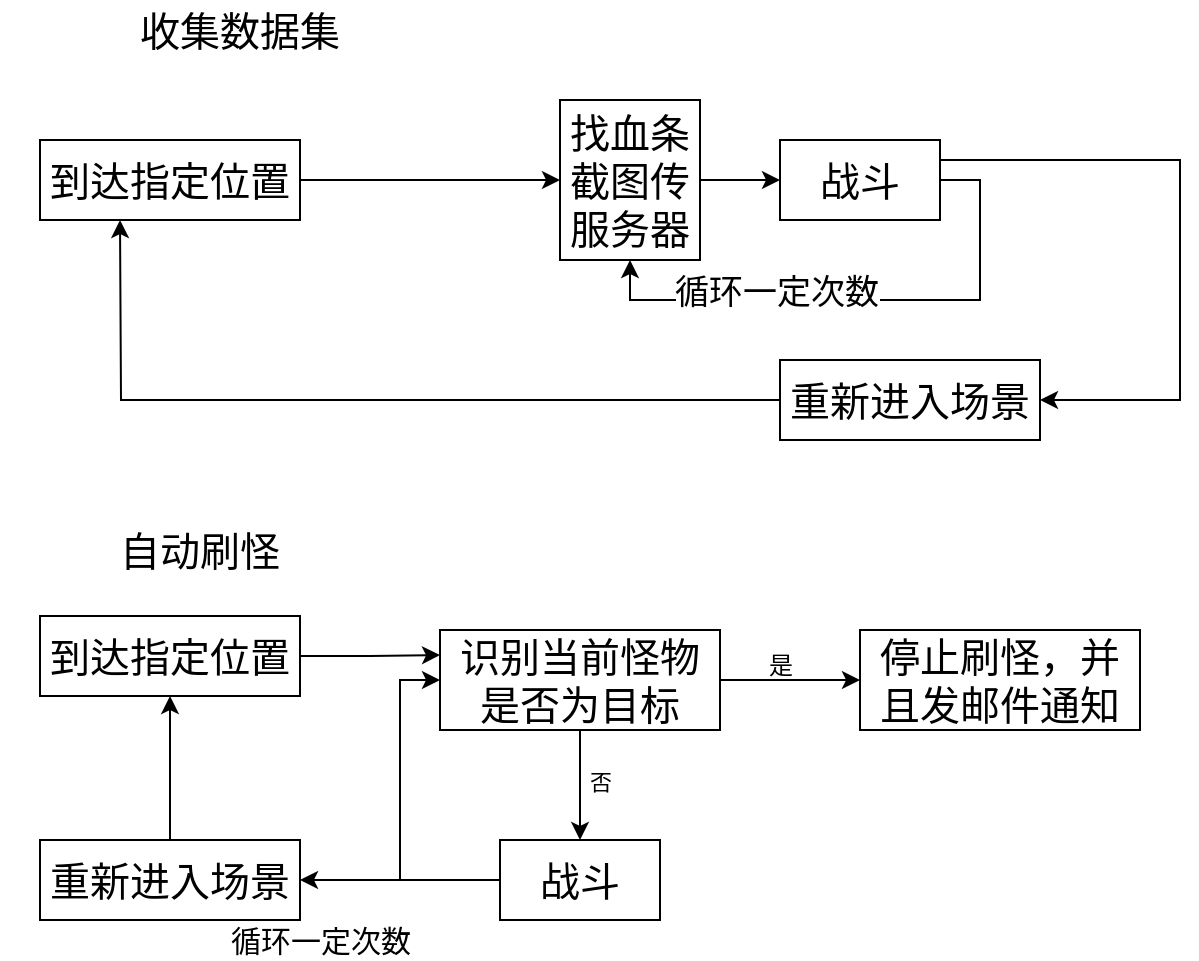 <mxfile version="26.0.16">
  <diagram name="第 1 页" id="NnoXjJgjK0HlXypN2feK">
    <mxGraphModel dx="1050" dy="1691" grid="1" gridSize="10" guides="1" tooltips="1" connect="1" arrows="1" fold="1" page="1" pageScale="1" pageWidth="827" pageHeight="1169" math="0" shadow="0">
      <root>
        <mxCell id="0" />
        <mxCell id="1" parent="0" />
        <mxCell id="cIEJ3m5f7yOJOoQ0Mt_8-11" value="&lt;font style=&quot;font-size: 20px;&quot;&gt;收集数据集&lt;/font&gt;" style="text;html=1;align=center;verticalAlign=middle;whiteSpace=wrap;rounded=0;" parent="1" vertex="1">
          <mxGeometry x="20" y="-1130" width="200" height="30" as="geometry" />
        </mxCell>
        <mxCell id="cIEJ3m5f7yOJOoQ0Mt_8-17" style="edgeStyle=orthogonalEdgeStyle;rounded=0;orthogonalLoop=1;jettySize=auto;html=1;exitX=1;exitY=0.5;exitDx=0;exitDy=0;entryX=0;entryY=0.5;entryDx=0;entryDy=0;" parent="1" source="cIEJ3m5f7yOJOoQ0Mt_8-14" target="cIEJ3m5f7yOJOoQ0Mt_8-16" edge="1">
          <mxGeometry relative="1" as="geometry" />
        </mxCell>
        <mxCell id="cIEJ3m5f7yOJOoQ0Mt_8-14" value="&lt;font style=&quot;font-size: 20px;&quot;&gt;到达指定位置&lt;/font&gt;" style="rounded=0;whiteSpace=wrap;html=1;" parent="1" vertex="1">
          <mxGeometry x="20" y="-1060" width="130" height="40" as="geometry" />
        </mxCell>
        <mxCell id="cIEJ3m5f7yOJOoQ0Mt_8-25" style="edgeStyle=orthogonalEdgeStyle;rounded=0;orthogonalLoop=1;jettySize=auto;html=1;" parent="1" source="cIEJ3m5f7yOJOoQ0Mt_8-16" target="cIEJ3m5f7yOJOoQ0Mt_8-24" edge="1">
          <mxGeometry relative="1" as="geometry" />
        </mxCell>
        <mxCell id="cIEJ3m5f7yOJOoQ0Mt_8-16" value="&lt;font style=&quot;font-size: 20px;&quot;&gt;找血条截图传服务器&lt;/font&gt;" style="rounded=0;whiteSpace=wrap;html=1;" parent="1" vertex="1">
          <mxGeometry x="280" y="-1080" width="70" height="80" as="geometry" />
        </mxCell>
        <mxCell id="GuBkaZRdTUr6qcF41wBS-6" style="edgeStyle=orthogonalEdgeStyle;rounded=0;orthogonalLoop=1;jettySize=auto;html=1;exitX=1;exitY=0.5;exitDx=0;exitDy=0;entryX=0.5;entryY=1;entryDx=0;entryDy=0;" edge="1" parent="1" source="cIEJ3m5f7yOJOoQ0Mt_8-24" target="cIEJ3m5f7yOJOoQ0Mt_8-16">
          <mxGeometry relative="1" as="geometry" />
        </mxCell>
        <mxCell id="GuBkaZRdTUr6qcF41wBS-8" value="&lt;font style=&quot;font-size: 17px;&quot;&gt;循环一定次数&lt;/font&gt;" style="edgeLabel;html=1;align=center;verticalAlign=middle;resizable=0;points=[];" vertex="1" connectable="0" parent="GuBkaZRdTUr6qcF41wBS-6">
          <mxGeometry x="0.322" y="-3" relative="1" as="geometry">
            <mxPoint as="offset" />
          </mxGeometry>
        </mxCell>
        <mxCell id="GuBkaZRdTUr6qcF41wBS-10" style="edgeStyle=orthogonalEdgeStyle;rounded=0;orthogonalLoop=1;jettySize=auto;html=1;entryX=1;entryY=0.5;entryDx=0;entryDy=0;" edge="1" parent="1" source="cIEJ3m5f7yOJOoQ0Mt_8-24" target="cIEJ3m5f7yOJOoQ0Mt_8-33">
          <mxGeometry relative="1" as="geometry">
            <mxPoint x="590" y="-930" as="targetPoint" />
            <Array as="points">
              <mxPoint x="590" y="-1050" />
              <mxPoint x="590" y="-930" />
            </Array>
          </mxGeometry>
        </mxCell>
        <mxCell id="cIEJ3m5f7yOJOoQ0Mt_8-24" value="&lt;span style=&quot;font-size: 20px;&quot;&gt;战斗&lt;/span&gt;" style="rounded=0;whiteSpace=wrap;html=1;" parent="1" vertex="1">
          <mxGeometry x="390" y="-1060" width="80" height="40" as="geometry" />
        </mxCell>
        <mxCell id="cIEJ3m5f7yOJOoQ0Mt_8-36" style="edgeStyle=orthogonalEdgeStyle;rounded=0;orthogonalLoop=1;jettySize=auto;html=1;entryX=0.5;entryY=1;entryDx=0;entryDy=0;" parent="1" source="cIEJ3m5f7yOJOoQ0Mt_8-33" edge="1">
          <mxGeometry relative="1" as="geometry">
            <mxPoint x="60" y="-1020" as="targetPoint" />
          </mxGeometry>
        </mxCell>
        <mxCell id="cIEJ3m5f7yOJOoQ0Mt_8-33" value="&lt;font style=&quot;font-size: 20px;&quot;&gt;重新进入场景&lt;/font&gt;" style="rounded=0;whiteSpace=wrap;html=1;" parent="1" vertex="1">
          <mxGeometry x="390" y="-950" width="130" height="40" as="geometry" />
        </mxCell>
        <mxCell id="GuBkaZRdTUr6qcF41wBS-12" value="&lt;span style=&quot;font-size: 20px;&quot;&gt;自动刷怪&lt;/span&gt;" style="text;html=1;align=center;verticalAlign=middle;whiteSpace=wrap;rounded=0;" vertex="1" parent="1">
          <mxGeometry y="-870" width="200" height="30" as="geometry" />
        </mxCell>
        <mxCell id="GuBkaZRdTUr6qcF41wBS-28" style="edgeStyle=orthogonalEdgeStyle;rounded=0;orthogonalLoop=1;jettySize=auto;html=1;entryX=0;entryY=0.25;entryDx=0;entryDy=0;" edge="1" parent="1" source="GuBkaZRdTUr6qcF41wBS-13" target="GuBkaZRdTUr6qcF41wBS-15">
          <mxGeometry relative="1" as="geometry" />
        </mxCell>
        <mxCell id="GuBkaZRdTUr6qcF41wBS-13" value="&lt;font style=&quot;font-size: 20px;&quot;&gt;到达指定位置&lt;/font&gt;" style="rounded=0;whiteSpace=wrap;html=1;" vertex="1" parent="1">
          <mxGeometry x="20" y="-822" width="130" height="40" as="geometry" />
        </mxCell>
        <mxCell id="GuBkaZRdTUr6qcF41wBS-16" style="edgeStyle=orthogonalEdgeStyle;rounded=0;orthogonalLoop=1;jettySize=auto;html=1;" edge="1" parent="1" source="GuBkaZRdTUr6qcF41wBS-15">
          <mxGeometry relative="1" as="geometry">
            <mxPoint x="430" y="-790" as="targetPoint" />
          </mxGeometry>
        </mxCell>
        <mxCell id="GuBkaZRdTUr6qcF41wBS-21" style="edgeStyle=orthogonalEdgeStyle;rounded=0;orthogonalLoop=1;jettySize=auto;html=1;exitX=0.5;exitY=1;exitDx=0;exitDy=0;" edge="1" parent="1" source="GuBkaZRdTUr6qcF41wBS-15" target="GuBkaZRdTUr6qcF41wBS-20">
          <mxGeometry relative="1" as="geometry" />
        </mxCell>
        <mxCell id="GuBkaZRdTUr6qcF41wBS-22" value="否" style="edgeLabel;html=1;align=center;verticalAlign=middle;resizable=0;points=[];" vertex="1" connectable="0" parent="GuBkaZRdTUr6qcF41wBS-21">
          <mxGeometry x="-0.404" relative="1" as="geometry">
            <mxPoint x="10" y="9" as="offset" />
          </mxGeometry>
        </mxCell>
        <mxCell id="GuBkaZRdTUr6qcF41wBS-15" value="&lt;font style=&quot;font-size: 20px;&quot;&gt;识别当前怪物是否为目标&lt;/font&gt;" style="rounded=0;whiteSpace=wrap;html=1;" vertex="1" parent="1">
          <mxGeometry x="220" y="-815" width="140" height="50" as="geometry" />
        </mxCell>
        <mxCell id="GuBkaZRdTUr6qcF41wBS-18" value="&lt;span style=&quot;font-size: 20px;&quot;&gt;停止刷怪，并且发邮件通知&lt;/span&gt;" style="rounded=0;whiteSpace=wrap;html=1;" vertex="1" parent="1">
          <mxGeometry x="430" y="-815" width="140" height="50" as="geometry" />
        </mxCell>
        <mxCell id="GuBkaZRdTUr6qcF41wBS-19" value="是" style="text;html=1;align=center;verticalAlign=middle;resizable=0;points=[];autosize=1;strokeColor=none;fillColor=none;" vertex="1" parent="1">
          <mxGeometry x="370" y="-812" width="40" height="30" as="geometry" />
        </mxCell>
        <mxCell id="GuBkaZRdTUr6qcF41wBS-23" style="edgeStyle=orthogonalEdgeStyle;rounded=0;orthogonalLoop=1;jettySize=auto;html=1;entryX=0;entryY=0.5;entryDx=0;entryDy=0;" edge="1" parent="1" source="GuBkaZRdTUr6qcF41wBS-20" target="GuBkaZRdTUr6qcF41wBS-15">
          <mxGeometry relative="1" as="geometry">
            <Array as="points">
              <mxPoint x="200" y="-690" />
              <mxPoint x="200" y="-790" />
            </Array>
          </mxGeometry>
        </mxCell>
        <mxCell id="GuBkaZRdTUr6qcF41wBS-25" style="edgeStyle=orthogonalEdgeStyle;rounded=0;orthogonalLoop=1;jettySize=auto;html=1;entryX=1;entryY=0.5;entryDx=0;entryDy=0;" edge="1" parent="1" source="GuBkaZRdTUr6qcF41wBS-20" target="GuBkaZRdTUr6qcF41wBS-24">
          <mxGeometry relative="1" as="geometry" />
        </mxCell>
        <mxCell id="GuBkaZRdTUr6qcF41wBS-30" value="&lt;font style=&quot;font-size: 15px;&quot;&gt;循环一定次数&lt;/font&gt;" style="edgeLabel;html=1;align=center;verticalAlign=middle;resizable=0;points=[];" vertex="1" connectable="0" parent="GuBkaZRdTUr6qcF41wBS-25">
          <mxGeometry x="0.636" y="1" relative="1" as="geometry">
            <mxPoint x="-8" y="29" as="offset" />
          </mxGeometry>
        </mxCell>
        <mxCell id="GuBkaZRdTUr6qcF41wBS-20" value="&lt;span style=&quot;font-size: 20px;&quot;&gt;战斗&lt;/span&gt;" style="rounded=0;whiteSpace=wrap;html=1;" vertex="1" parent="1">
          <mxGeometry x="250" y="-710" width="80" height="40" as="geometry" />
        </mxCell>
        <mxCell id="GuBkaZRdTUr6qcF41wBS-26" style="edgeStyle=orthogonalEdgeStyle;rounded=0;orthogonalLoop=1;jettySize=auto;html=1;exitX=0.5;exitY=0;exitDx=0;exitDy=0;entryX=0.5;entryY=1;entryDx=0;entryDy=0;" edge="1" parent="1" source="GuBkaZRdTUr6qcF41wBS-24" target="GuBkaZRdTUr6qcF41wBS-13">
          <mxGeometry relative="1" as="geometry" />
        </mxCell>
        <mxCell id="GuBkaZRdTUr6qcF41wBS-24" value="&lt;font style=&quot;font-size: 20px;&quot;&gt;重新进入场景&lt;/font&gt;" style="rounded=0;whiteSpace=wrap;html=1;" vertex="1" parent="1">
          <mxGeometry x="20" y="-710" width="130" height="40" as="geometry" />
        </mxCell>
      </root>
    </mxGraphModel>
  </diagram>
</mxfile>
